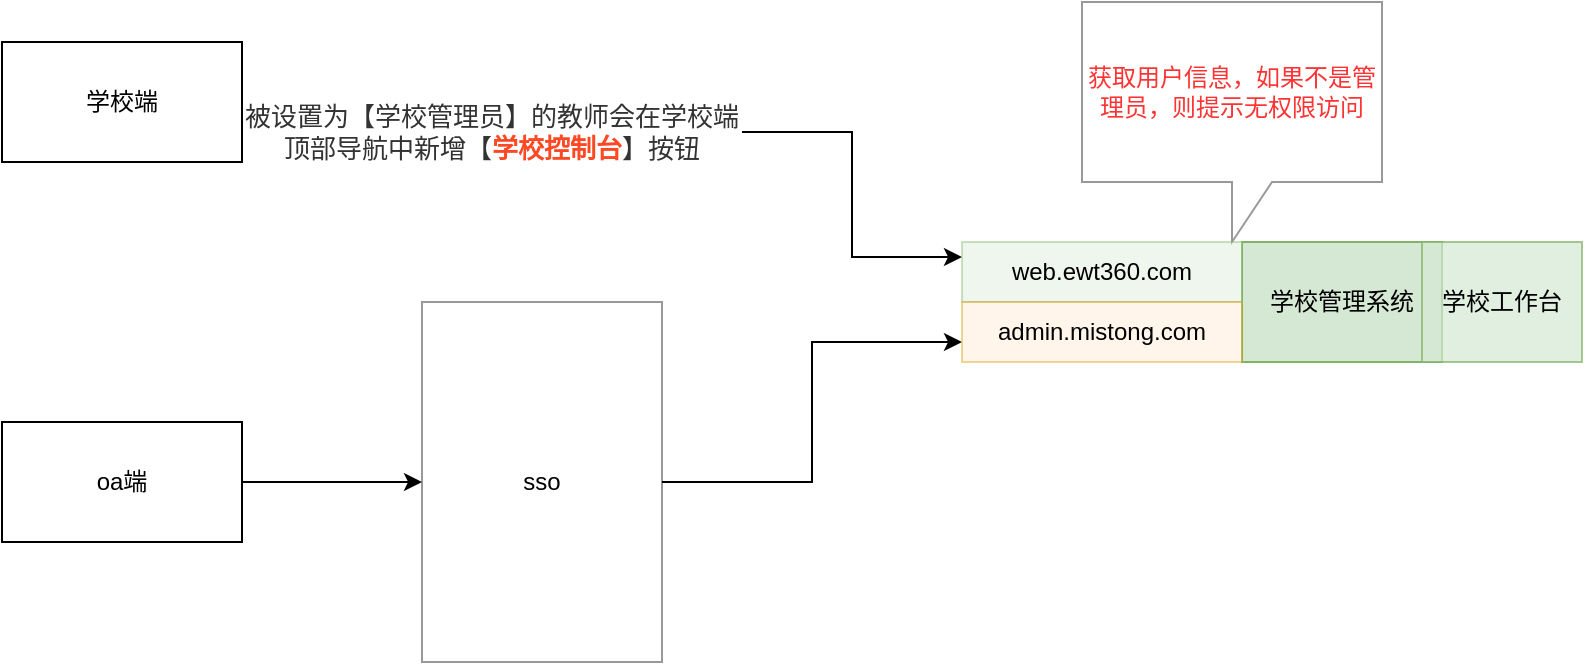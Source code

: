 <mxfile version="15.7.3" type="github">
  <diagram id="dv2QtuWtAXCM198p0LFP" name="Page-1">
    <mxGraphModel dx="1038" dy="579" grid="1" gridSize="10" guides="1" tooltips="1" connect="1" arrows="1" fold="1" page="1" pageScale="1" pageWidth="827" pageHeight="1169" math="0" shadow="0">
      <root>
        <mxCell id="0" />
        <mxCell id="1" parent="0" />
        <mxCell id="evyOM6vPQMrZivS5_X6k-1" value="学校端" style="rounded=0;whiteSpace=wrap;html=1;" parent="1" vertex="1">
          <mxGeometry x="20" y="140" width="120" height="60" as="geometry" />
        </mxCell>
        <mxCell id="zaQ5jrOaa6_SoWPFSIVf-4" style="edgeStyle=orthogonalEdgeStyle;rounded=0;orthogonalLoop=1;jettySize=auto;html=1;entryX=0;entryY=0.5;entryDx=0;entryDy=0;" edge="1" parent="1" source="evyOM6vPQMrZivS5_X6k-2" target="evyOM6vPQMrZivS5_X6k-21">
          <mxGeometry relative="1" as="geometry" />
        </mxCell>
        <mxCell id="evyOM6vPQMrZivS5_X6k-2" value="oa端" style="rounded=0;whiteSpace=wrap;html=1;" parent="1" vertex="1">
          <mxGeometry x="20" y="330" width="120" height="60" as="geometry" />
        </mxCell>
        <mxCell id="evyOM6vPQMrZivS5_X6k-11" style="edgeStyle=orthogonalEdgeStyle;rounded=0;orthogonalLoop=1;jettySize=auto;html=1;entryX=0;entryY=0.25;entryDx=0;entryDy=0;" parent="1" source="evyOM6vPQMrZivS5_X6k-6" target="evyOM6vPQMrZivS5_X6k-29" edge="1">
          <mxGeometry relative="1" as="geometry">
            <mxPoint x="414" y="185" as="targetPoint" />
          </mxGeometry>
        </mxCell>
        <mxCell id="evyOM6vPQMrZivS5_X6k-6" value="&lt;span style=&quot;font-size: 13px ; text-align: left&quot;&gt;&lt;font color=&quot;#333333&quot;&gt;被设置为【学校管理员】的教师会在学校端顶部导航中新增【&lt;/font&gt;&lt;b&gt;&lt;font color=&quot;#ff4824&quot;&gt;学校控制台&lt;/font&gt;&lt;/b&gt;&lt;font color=&quot;#333333&quot;&gt;】按钮&lt;/font&gt;&lt;/span&gt;" style="text;html=1;strokeColor=none;fillColor=none;align=center;verticalAlign=middle;whiteSpace=wrap;rounded=0;" parent="1" vertex="1">
          <mxGeometry x="140" y="180" width="250" height="10" as="geometry" />
        </mxCell>
        <mxCell id="evyOM6vPQMrZivS5_X6k-4" value="学校管理系统" style="rounded=0;whiteSpace=wrap;html=1;fillColor=#d5e8d4;strokeColor=#82b366;" parent="1" vertex="1">
          <mxGeometry x="640" y="240" width="100" height="60" as="geometry" />
        </mxCell>
        <mxCell id="evyOM6vPQMrZivS5_X6k-15" value="&lt;font color=&quot;#ff3333&quot;&gt;获取用户信息，如果不是管理员，则提示无权限访问&lt;/font&gt;" style="shape=callout;whiteSpace=wrap;html=1;perimeter=calloutPerimeter;opacity=40;" parent="1" vertex="1">
          <mxGeometry x="560" y="120" width="150" height="120" as="geometry" />
        </mxCell>
        <mxCell id="evyOM6vPQMrZivS5_X6k-23" style="edgeStyle=orthogonalEdgeStyle;rounded=0;orthogonalLoop=1;jettySize=auto;html=1;entryX=0;entryY=0.667;entryDx=0;entryDy=0;entryPerimeter=0;" parent="1" source="evyOM6vPQMrZivS5_X6k-21" target="evyOM6vPQMrZivS5_X6k-30" edge="1">
          <mxGeometry relative="1" as="geometry">
            <mxPoint x="414" y="360" as="targetPoint" />
          </mxGeometry>
        </mxCell>
        <mxCell id="evyOM6vPQMrZivS5_X6k-21" value="sso" style="rounded=0;whiteSpace=wrap;html=1;opacity=40;" parent="1" vertex="1">
          <mxGeometry x="230" y="270" width="120" height="180" as="geometry" />
        </mxCell>
        <mxCell id="evyOM6vPQMrZivS5_X6k-29" value="web.ewt360.com" style="rounded=0;whiteSpace=wrap;html=1;opacity=40;fillColor=#d5e8d4;strokeColor=#82b366;" parent="1" vertex="1">
          <mxGeometry x="500" y="240" width="140" height="30" as="geometry" />
        </mxCell>
        <mxCell id="evyOM6vPQMrZivS5_X6k-30" value="admin.mistong.com" style="rounded=0;whiteSpace=wrap;html=1;opacity=40;fillColor=#ffe6cc;strokeColor=#d79b00;" parent="1" vertex="1">
          <mxGeometry x="500" y="270" width="140" height="30" as="geometry" />
        </mxCell>
        <mxCell id="evyOM6vPQMrZivS5_X6k-31" value="学校工作台" style="rounded=0;whiteSpace=wrap;html=1;fillColor=#d5e8d4;strokeColor=#82b366;opacity=70;" parent="1" vertex="1">
          <mxGeometry x="730" y="240" width="80" height="60" as="geometry" />
        </mxCell>
      </root>
    </mxGraphModel>
  </diagram>
</mxfile>
